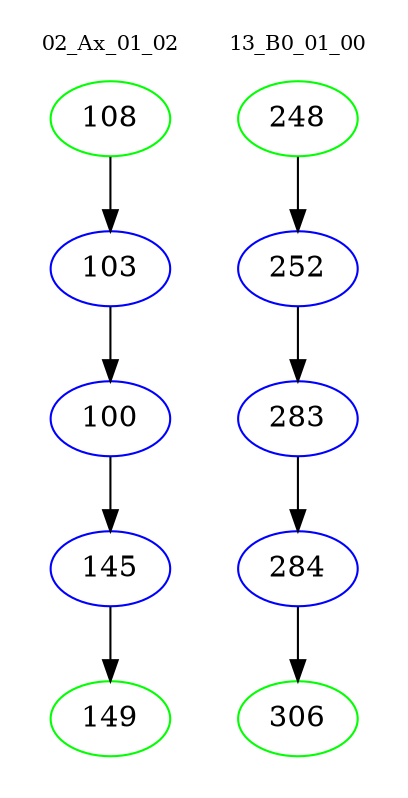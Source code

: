 digraph{
subgraph cluster_0 {
color = white
label = "02_Ax_01_02";
fontsize=10;
T0_108 [label="108", color="green"]
T0_108 -> T0_103 [color="black"]
T0_103 [label="103", color="blue"]
T0_103 -> T0_100 [color="black"]
T0_100 [label="100", color="blue"]
T0_100 -> T0_145 [color="black"]
T0_145 [label="145", color="blue"]
T0_145 -> T0_149 [color="black"]
T0_149 [label="149", color="green"]
}
subgraph cluster_1 {
color = white
label = "13_B0_01_00";
fontsize=10;
T1_248 [label="248", color="green"]
T1_248 -> T1_252 [color="black"]
T1_252 [label="252", color="blue"]
T1_252 -> T1_283 [color="black"]
T1_283 [label="283", color="blue"]
T1_283 -> T1_284 [color="black"]
T1_284 [label="284", color="blue"]
T1_284 -> T1_306 [color="black"]
T1_306 [label="306", color="green"]
}
}

